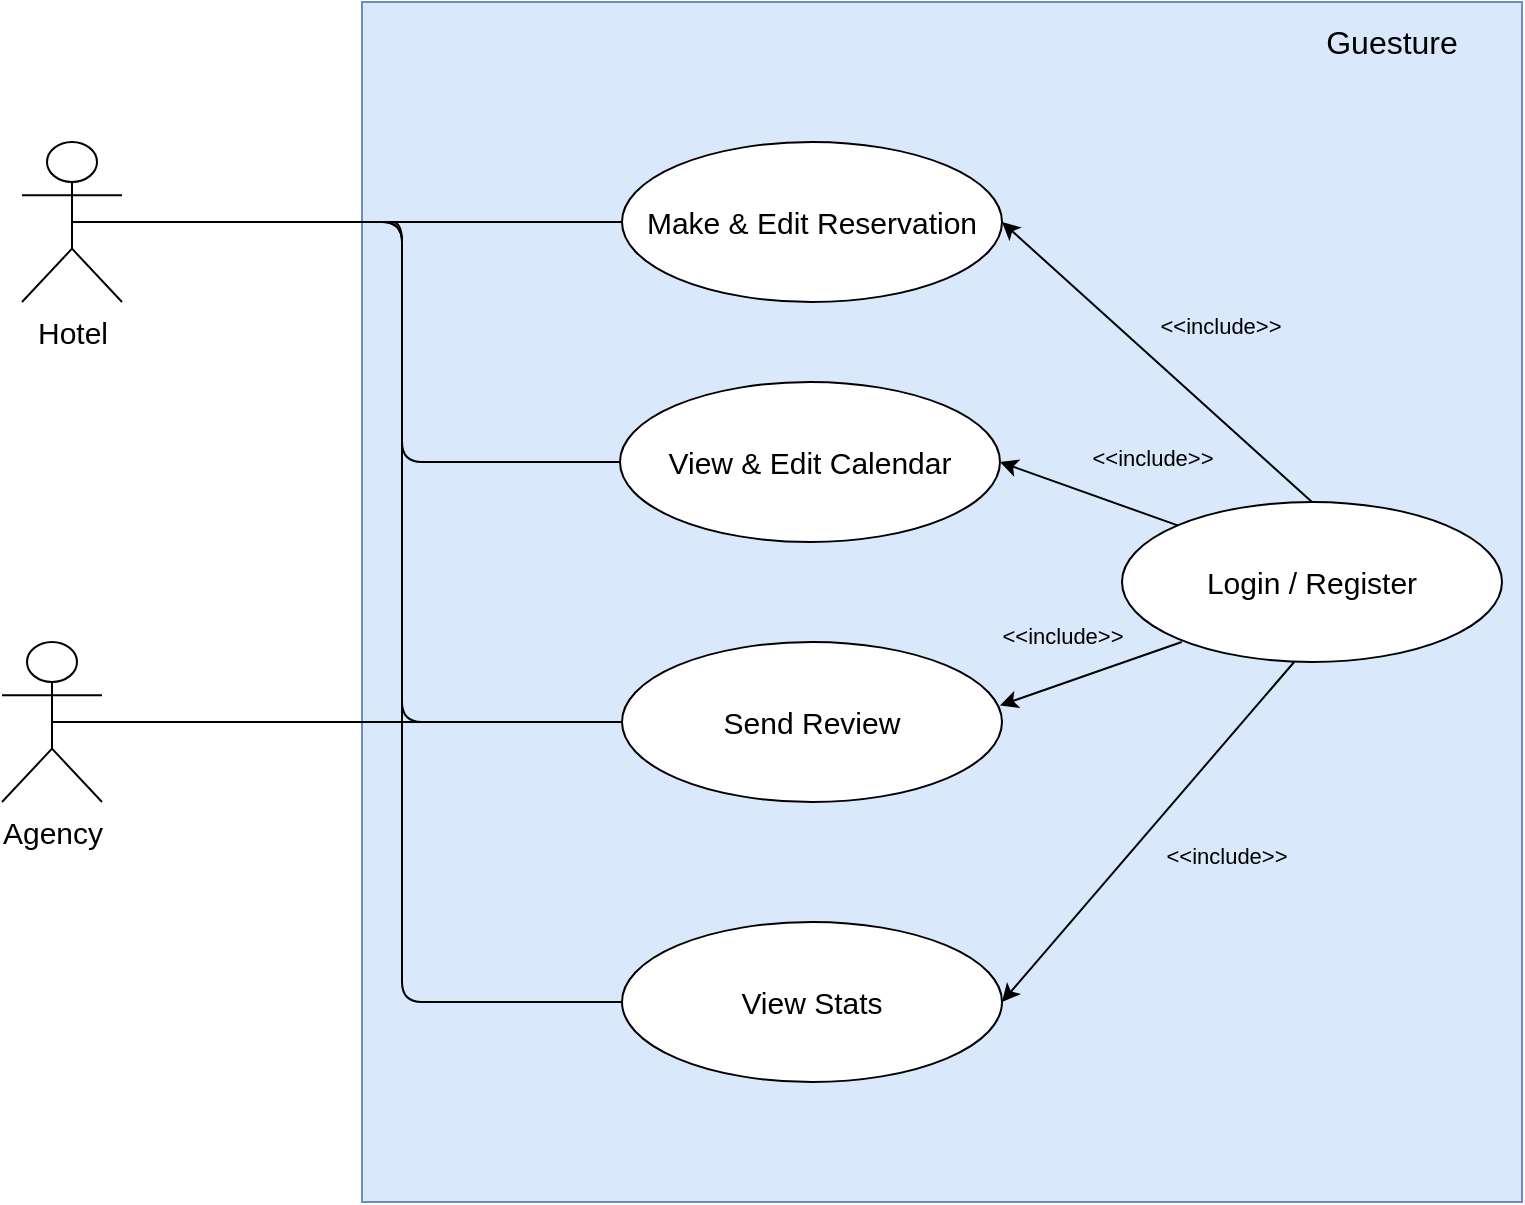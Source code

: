 <mxfile version="13.9.0" type="device"><diagram name="Page-1" id="e7e014a7-5840-1c2e-5031-d8a46d1fe8dd"><mxGraphModel dx="1038" dy="547" grid="1" gridSize="10" guides="1" tooltips="1" connect="1" arrows="1" fold="1" page="1" pageScale="1" pageWidth="1169" pageHeight="826" background="#ffffff" math="0" shadow="0"><root><mxCell id="0"/><mxCell id="1" parent="0"/><mxCell id="jHQrTg3KlWLPvxAL-i70-41" value="" style="rounded=0;whiteSpace=wrap;html=1;fontSize=15;fillColor=#dae8fc;strokeColor=#6c8ebf;" parent="1" vertex="1"><mxGeometry x="480" width="580" height="600" as="geometry"/></mxCell><mxCell id="jHQrTg3KlWLPvxAL-i70-42" value="&lt;font style=&quot;font-size: 16px&quot;&gt;Guesture&lt;/font&gt;" style="text;html=1;strokeColor=none;fillColor=none;align=center;verticalAlign=middle;whiteSpace=wrap;rounded=0;fontSize=15;" parent="1" vertex="1"><mxGeometry x="970" y="10" width="50" height="20" as="geometry"/></mxCell><mxCell id="jHQrTg3KlWLPvxAL-i70-43" value="Make &amp;amp; Edit Reservation" style="ellipse;whiteSpace=wrap;html=1;fontSize=15;" parent="1" vertex="1"><mxGeometry x="610" y="70" width="190" height="80" as="geometry"/></mxCell><mxCell id="jHQrTg3KlWLPvxAL-i70-56" style="edgeStyle=none;rounded=1;orthogonalLoop=1;jettySize=auto;html=1;exitX=0;exitY=0.5;exitDx=0;exitDy=0;endArrow=none;endFill=0;entryX=0.5;entryY=0.5;entryDx=0;entryDy=0;entryPerimeter=0;fontSize=15;" parent="1" source="jHQrTg3KlWLPvxAL-i70-45" target="jHQrTg3KlWLPvxAL-i70-48" edge="1"><mxGeometry relative="1" as="geometry"><Array as="points"><mxPoint x="500" y="230"/><mxPoint x="500" y="110"/></Array></mxGeometry></mxCell><mxCell id="jHQrTg3KlWLPvxAL-i70-45" value="View &amp;amp; Edit Calendar" style="ellipse;whiteSpace=wrap;html=1;fontSize=15;" parent="1" vertex="1"><mxGeometry x="609" y="190" width="190" height="80" as="geometry"/></mxCell><mxCell id="jHQrTg3KlWLPvxAL-i70-57" style="edgeStyle=none;rounded=1;orthogonalLoop=1;jettySize=auto;html=1;exitX=0;exitY=0.5;exitDx=0;exitDy=0;entryX=0.5;entryY=0.5;entryDx=0;entryDy=0;entryPerimeter=0;endArrow=none;endFill=0;fontSize=15;" parent="1" source="jHQrTg3KlWLPvxAL-i70-46" target="jHQrTg3KlWLPvxAL-i70-48" edge="1"><mxGeometry relative="1" as="geometry"><Array as="points"><mxPoint x="500" y="360"/><mxPoint x="500" y="110"/><mxPoint x="490" y="110"/></Array></mxGeometry></mxCell><mxCell id="jHQrTg3KlWLPvxAL-i70-62" style="edgeStyle=none;rounded=1;orthogonalLoop=1;jettySize=auto;html=1;exitX=1;exitY=0.5;exitDx=0;exitDy=0;entryX=0.5;entryY=0.5;entryDx=0;entryDy=0;entryPerimeter=0;endArrow=none;endFill=0;fontSize=15;" parent="1" source="jHQrTg3KlWLPvxAL-i70-46" target="jHQrTg3KlWLPvxAL-i70-60" edge="1"><mxGeometry relative="1" as="geometry"/></mxCell><mxCell id="jHQrTg3KlWLPvxAL-i70-46" value="Send Review" style="ellipse;whiteSpace=wrap;html=1;fontSize=15;" parent="1" vertex="1"><mxGeometry x="610" y="320" width="190" height="80" as="geometry"/></mxCell><mxCell id="jHQrTg3KlWLPvxAL-i70-58" style="edgeStyle=none;rounded=1;orthogonalLoop=1;jettySize=auto;html=1;exitX=0;exitY=0.5;exitDx=0;exitDy=0;entryX=0.5;entryY=0.5;entryDx=0;entryDy=0;entryPerimeter=0;endArrow=none;endFill=0;fontSize=15;" parent="1" source="jHQrTg3KlWLPvxAL-i70-47" target="jHQrTg3KlWLPvxAL-i70-48" edge="1"><mxGeometry relative="1" as="geometry"><Array as="points"><mxPoint x="500" y="500"/><mxPoint x="500" y="110"/></Array></mxGeometry></mxCell><mxCell id="jHQrTg3KlWLPvxAL-i70-47" value="View Stats" style="ellipse;whiteSpace=wrap;html=1;fontSize=15;" parent="1" vertex="1"><mxGeometry x="610" y="460" width="190" height="80" as="geometry"/></mxCell><mxCell id="jHQrTg3KlWLPvxAL-i70-54" style="rounded=0;orthogonalLoop=1;jettySize=auto;html=1;entryX=0;entryY=0.5;entryDx=0;entryDy=0;exitX=0.5;exitY=0.5;exitDx=0;exitDy=0;exitPerimeter=0;endArrow=none;endFill=0;fontSize=15;" parent="1" source="jHQrTg3KlWLPvxAL-i70-48" target="jHQrTg3KlWLPvxAL-i70-43" edge="1"><mxGeometry relative="1" as="geometry"><mxPoint x="335" y="110" as="sourcePoint"/></mxGeometry></mxCell><mxCell id="jHQrTg3KlWLPvxAL-i70-48" value="Hotel" style="shape=umlActor;verticalLabelPosition=bottom;verticalAlign=top;html=1;outlineConnect=0;fontSize=15;" parent="1" vertex="1"><mxGeometry x="310" y="70" width="50" height="80" as="geometry"/></mxCell><mxCell id="jHQrTg3KlWLPvxAL-i70-60" value="Agency" style="shape=umlActor;verticalLabelPosition=bottom;verticalAlign=top;html=1;outlineConnect=0;fontSize=15;" parent="1" vertex="1"><mxGeometry x="300" y="320" width="50" height="80" as="geometry"/></mxCell><mxCell id="2v28Tez7FwI_fUxmBn_Y-1" value="Login / Register" style="ellipse;whiteSpace=wrap;html=1;fontSize=15;" vertex="1" parent="1"><mxGeometry x="860" y="250" width="190" height="80" as="geometry"/></mxCell><mxCell id="2v28Tez7FwI_fUxmBn_Y-7" value="" style="endArrow=classic;html=1;exitX=0.5;exitY=0;exitDx=0;exitDy=0;entryX=1;entryY=0.5;entryDx=0;entryDy=0;" edge="1" parent="1" source="2v28Tez7FwI_fUxmBn_Y-1" target="jHQrTg3KlWLPvxAL-i70-43"><mxGeometry relative="1" as="geometry"><mxPoint x="850" y="310" as="sourcePoint"/><mxPoint x="950" y="310" as="targetPoint"/><Array as="points"/></mxGeometry></mxCell><mxCell id="2v28Tez7FwI_fUxmBn_Y-8" value="&amp;lt;&amp;lt;include&amp;gt;&amp;gt;" style="edgeLabel;resizable=0;html=1;align=center;verticalAlign=middle;labelBackgroundColor=none;" connectable="0" vertex="1" parent="2v28Tez7FwI_fUxmBn_Y-7"><mxGeometry relative="1" as="geometry"><mxPoint x="31.41" y="-18.59" as="offset"/></mxGeometry></mxCell><mxCell id="2v28Tez7FwI_fUxmBn_Y-9" value="" style="endArrow=classic;html=1;exitX=0;exitY=0;exitDx=0;exitDy=0;entryX=1;entryY=0.5;entryDx=0;entryDy=0;" edge="1" parent="1" source="2v28Tez7FwI_fUxmBn_Y-1" target="jHQrTg3KlWLPvxAL-i70-45"><mxGeometry relative="1" as="geometry"><mxPoint x="860" y="280" as="sourcePoint"/><mxPoint x="705" y="140" as="targetPoint"/><Array as="points"/></mxGeometry></mxCell><mxCell id="2v28Tez7FwI_fUxmBn_Y-10" value="&amp;lt;&amp;lt;include&amp;gt;&amp;gt;" style="edgeLabel;resizable=0;html=1;align=center;verticalAlign=middle;labelBackgroundColor=none;" connectable="0" vertex="1" parent="2v28Tez7FwI_fUxmBn_Y-9"><mxGeometry relative="1" as="geometry"><mxPoint x="31.41" y="-18.59" as="offset"/></mxGeometry></mxCell><mxCell id="2v28Tez7FwI_fUxmBn_Y-11" value="" style="endArrow=classic;html=1;exitX=0;exitY=1;exitDx=0;exitDy=0;entryX=0.984;entryY=0.375;entryDx=0;entryDy=0;entryPerimeter=0;" edge="1" parent="1"><mxGeometry relative="1" as="geometry"><mxPoint x="889.865" y="320.004" as="sourcePoint"/><mxPoint x="799" y="351.72" as="targetPoint"/><Array as="points"/></mxGeometry></mxCell><mxCell id="2v28Tez7FwI_fUxmBn_Y-12" value="&amp;lt;&amp;lt;include&amp;gt;&amp;gt;" style="edgeLabel;resizable=0;html=1;align=center;verticalAlign=middle;labelBackgroundColor=none;" connectable="0" vertex="1" parent="2v28Tez7FwI_fUxmBn_Y-11"><mxGeometry relative="1" as="geometry"><mxPoint x="-14.55" y="-18.59" as="offset"/></mxGeometry></mxCell><mxCell id="2v28Tez7FwI_fUxmBn_Y-13" value="" style="endArrow=classic;html=1;exitX=0.453;exitY=1;exitDx=0;exitDy=0;entryX=1;entryY=0.5;entryDx=0;entryDy=0;exitPerimeter=0;" edge="1" parent="1" source="2v28Tez7FwI_fUxmBn_Y-1" target="jHQrTg3KlWLPvxAL-i70-47"><mxGeometry relative="1" as="geometry"><mxPoint x="975" y="270" as="sourcePoint"/><mxPoint x="820" y="130" as="targetPoint"/><Array as="points"/></mxGeometry></mxCell><mxCell id="2v28Tez7FwI_fUxmBn_Y-14" value="&amp;lt;&amp;lt;include&amp;gt;&amp;gt;" style="edgeLabel;resizable=0;html=1;align=center;verticalAlign=middle;labelBackgroundColor=none;" connectable="0" vertex="1" parent="2v28Tez7FwI_fUxmBn_Y-13"><mxGeometry relative="1" as="geometry"><mxPoint x="38.79" y="12.19" as="offset"/></mxGeometry></mxCell></root></mxGraphModel></diagram></mxfile>